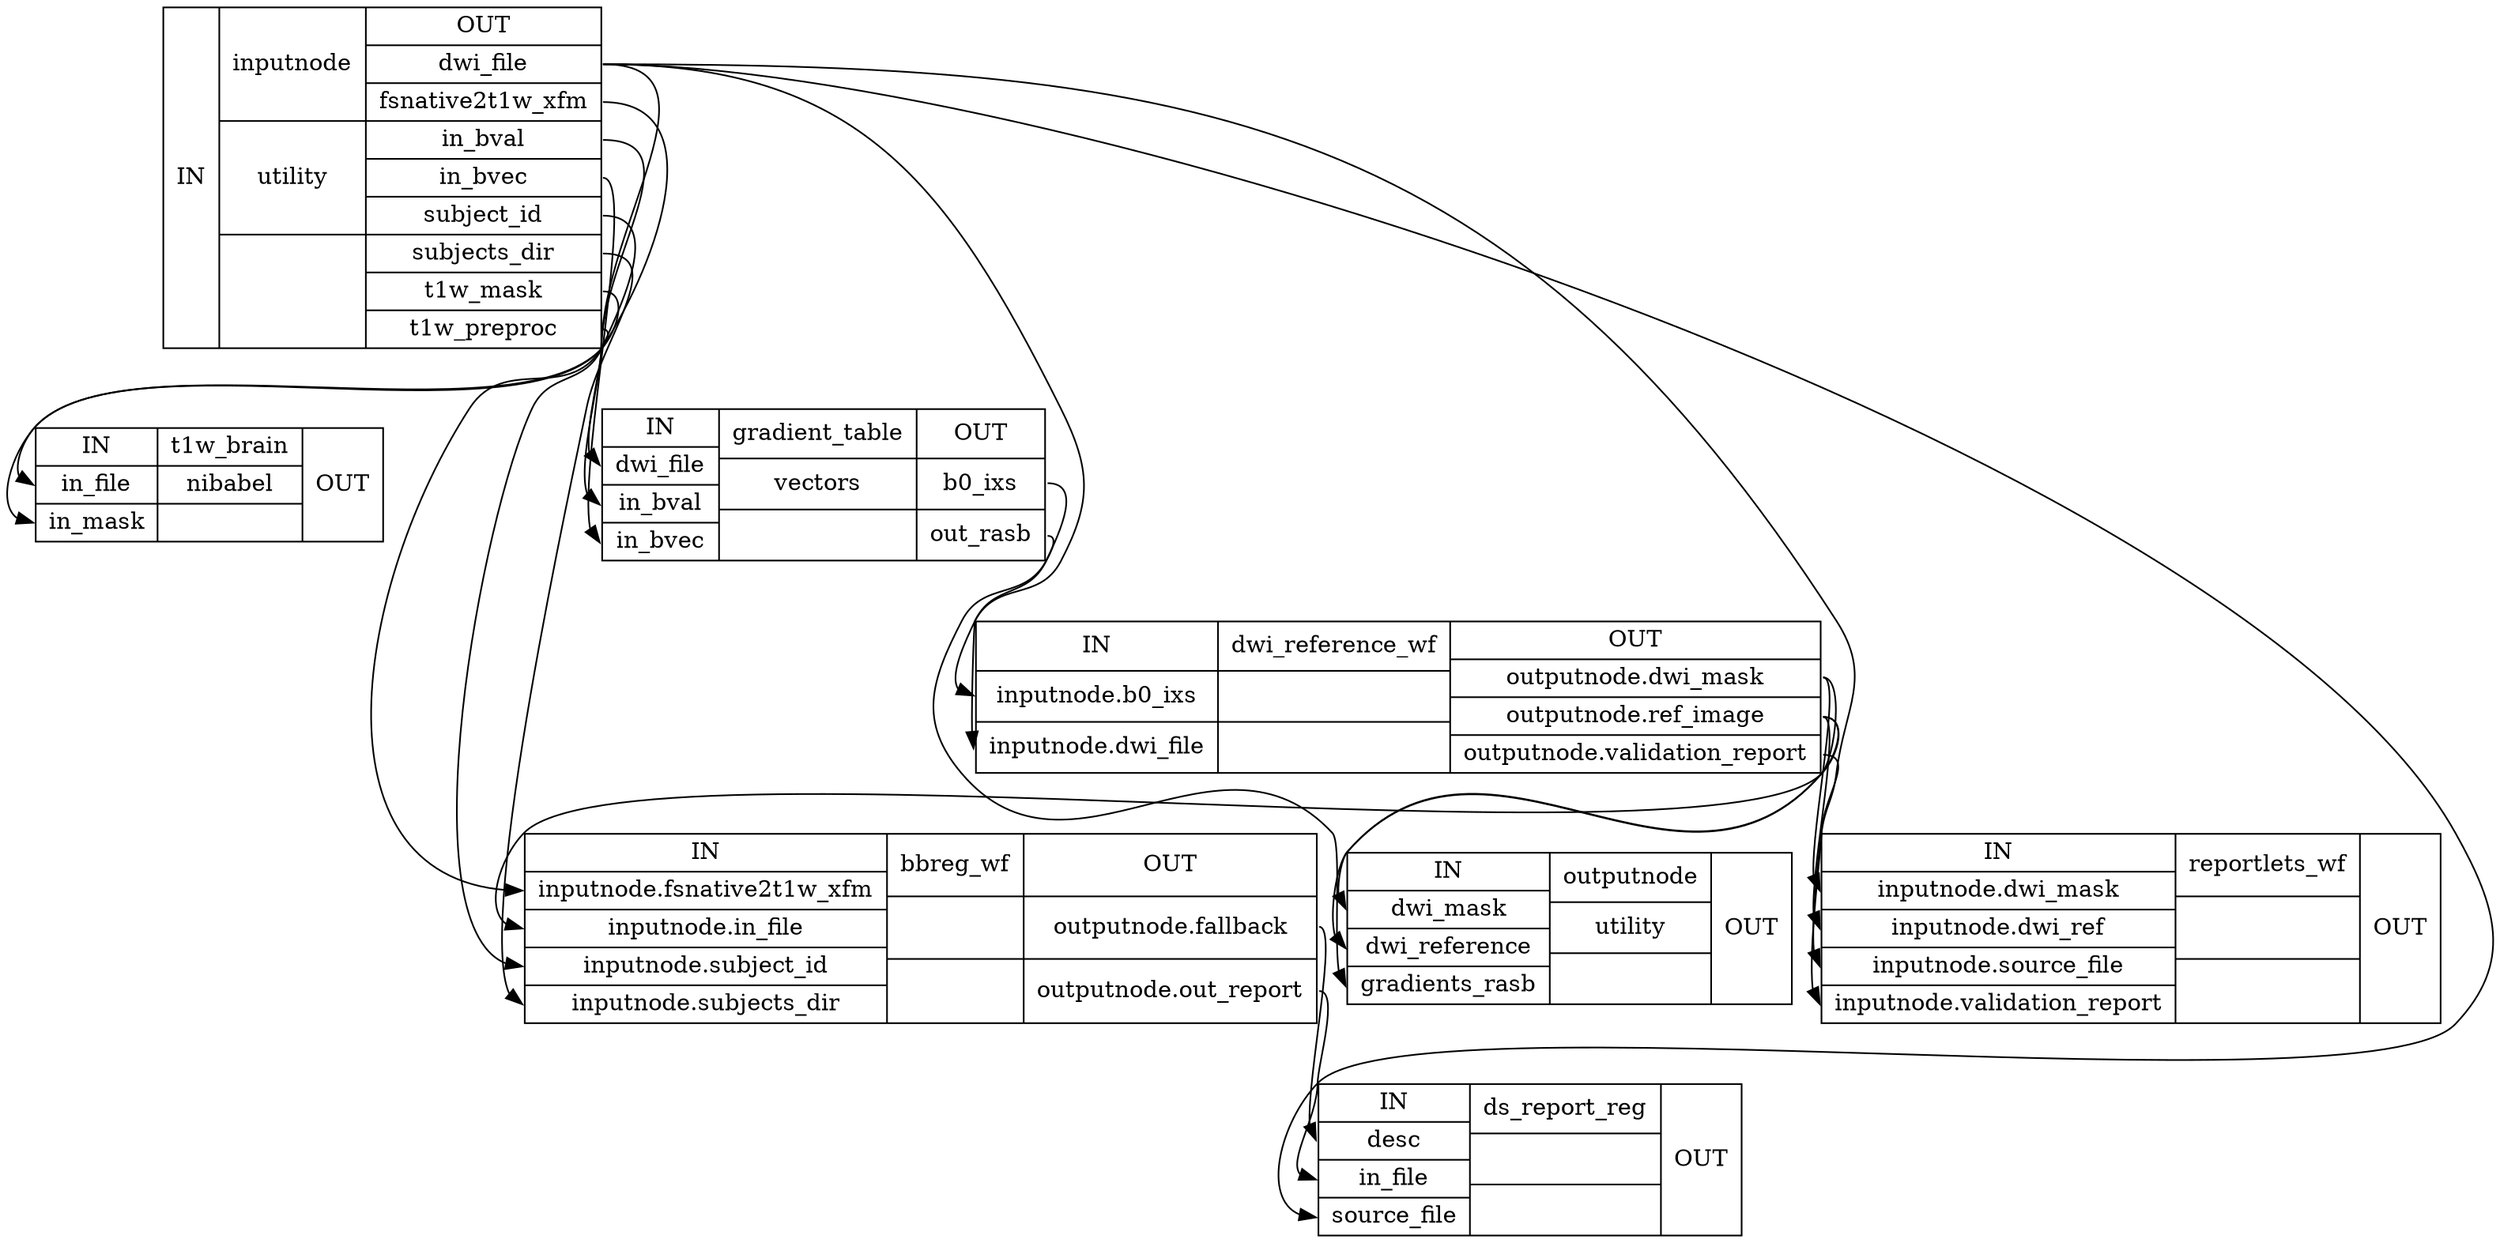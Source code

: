 digraph structs {
node [shape=record];
dwi_preproc_wfinputnode [label="{IN}|{ inputnode | utility |  }|{OUT|<outdwifile> dwi_file|<outfsnative2t1wxfm> fsnative2t1w_xfm|<outinbval> in_bval|<outinbvec> in_bvec|<outsubjectid> subject_id|<outsubjectsdir> subjects_dir|<outt1wmask> t1w_mask|<outt1wpreproc> t1w_preproc}"];
dwi_preproc_wft1w_brain [label="{IN|<ininfile> in_file|<ininmask> in_mask}|{ t1w_brain | nibabel |  }|{OUT}"];
dwi_preproc_wfgradient_table [label="{IN|<indwifile> dwi_file|<ininbval> in_bval|<ininbvec> in_bvec}|{ gradient_table | vectors |  }|{OUT|<outb0ixs> b0_ixs|<outoutrasb> out_rasb}"];
dwi_preproc_wfdwi_reference_wf [label="{IN|<ininputnodeb0ixs> inputnode.b0_ixs|<ininputnodedwifile> inputnode.dwi_file}|{ dwi_reference_wf |  |  }|{OUT|<outoutputnodedwimask> outputnode.dwi_mask|<outoutputnoderefimage> outputnode.ref_image|<outoutputnodevalidationreport> outputnode.validation_report}"];
dwi_preproc_wfreportlets_wf [label="{IN|<ininputnodedwimask> inputnode.dwi_mask|<ininputnodedwiref> inputnode.dwi_ref|<ininputnodesourcefile> inputnode.source_file|<ininputnodevalidationreport> inputnode.validation_report}|{ reportlets_wf |  |  }|{OUT}"];
dwi_preproc_wfbbreg_wf [label="{IN|<ininputnodefsnative2t1wxfm> inputnode.fsnative2t1w_xfm|<ininputnodeinfile> inputnode.in_file|<ininputnodesubjectid> inputnode.subject_id|<ininputnodesubjectsdir> inputnode.subjects_dir}|{ bbreg_wf |  |  }|{OUT|<outoutputnodefallback> outputnode.fallback|<outoutputnodeoutreport> outputnode.out_report}"];
dwi_preproc_wfds_report_reg [label="{IN|<indesc> desc|<ininfile> in_file|<insourcefile> source_file}|{ ds_report_reg |  |  }|{OUT}"];
dwi_preproc_wfoutputnode [label="{IN|<indwimask> dwi_mask|<indwireference> dwi_reference|<ingradientsrasb> gradients_rasb}|{ outputnode | utility |  }|{OUT}"];
dwi_preproc_wfbbreg_wf:outoutputnodefallback:e -> dwi_preproc_wfds_report_reg:indesc:w;
dwi_preproc_wfbbreg_wf:outoutputnodeoutreport:e -> dwi_preproc_wfds_report_reg:ininfile:w;
dwi_preproc_wfdwi_reference_wf:outoutputnodedwimask:e -> dwi_preproc_wfoutputnode:indwimask:w;
dwi_preproc_wfdwi_reference_wf:outoutputnodedwimask:e -> dwi_preproc_wfreportlets_wf:ininputnodedwimask:w;
dwi_preproc_wfdwi_reference_wf:outoutputnoderefimage:e -> dwi_preproc_wfbbreg_wf:ininputnodeinfile:w;
dwi_preproc_wfdwi_reference_wf:outoutputnoderefimage:e -> dwi_preproc_wfoutputnode:indwireference:w;
dwi_preproc_wfdwi_reference_wf:outoutputnoderefimage:e -> dwi_preproc_wfreportlets_wf:ininputnodedwiref:w;
dwi_preproc_wfdwi_reference_wf:outoutputnodevalidationreport:e -> dwi_preproc_wfreportlets_wf:ininputnodevalidationreport:w;
dwi_preproc_wfgradient_table:outb0ixs:e -> dwi_preproc_wfdwi_reference_wf:ininputnodeb0ixs:w;
dwi_preproc_wfgradient_table:outoutrasb:e -> dwi_preproc_wfoutputnode:ingradientsrasb:w;
dwi_preproc_wfinputnode:outdwifile:e -> dwi_preproc_wfds_report_reg:insourcefile:w;
dwi_preproc_wfinputnode:outdwifile:e -> dwi_preproc_wfdwi_reference_wf:ininputnodedwifile:w;
dwi_preproc_wfinputnode:outdwifile:e -> dwi_preproc_wfgradient_table:indwifile:w;
dwi_preproc_wfinputnode:outdwifile:e -> dwi_preproc_wfreportlets_wf:ininputnodesourcefile:w;
dwi_preproc_wfinputnode:outfsnative2t1wxfm:e -> dwi_preproc_wfbbreg_wf:ininputnodefsnative2t1wxfm:w;
dwi_preproc_wfinputnode:outinbval:e -> dwi_preproc_wfgradient_table:ininbval:w;
dwi_preproc_wfinputnode:outinbvec:e -> dwi_preproc_wfgradient_table:ininbvec:w;
dwi_preproc_wfinputnode:outsubjectid:e -> dwi_preproc_wfbbreg_wf:ininputnodesubjectid:w;
dwi_preproc_wfinputnode:outsubjectsdir:e -> dwi_preproc_wfbbreg_wf:ininputnodesubjectsdir:w;
dwi_preproc_wfinputnode:outt1wmask:e -> dwi_preproc_wft1w_brain:ininmask:w;
dwi_preproc_wfinputnode:outt1wpreproc:e -> dwi_preproc_wft1w_brain:ininfile:w;
}
